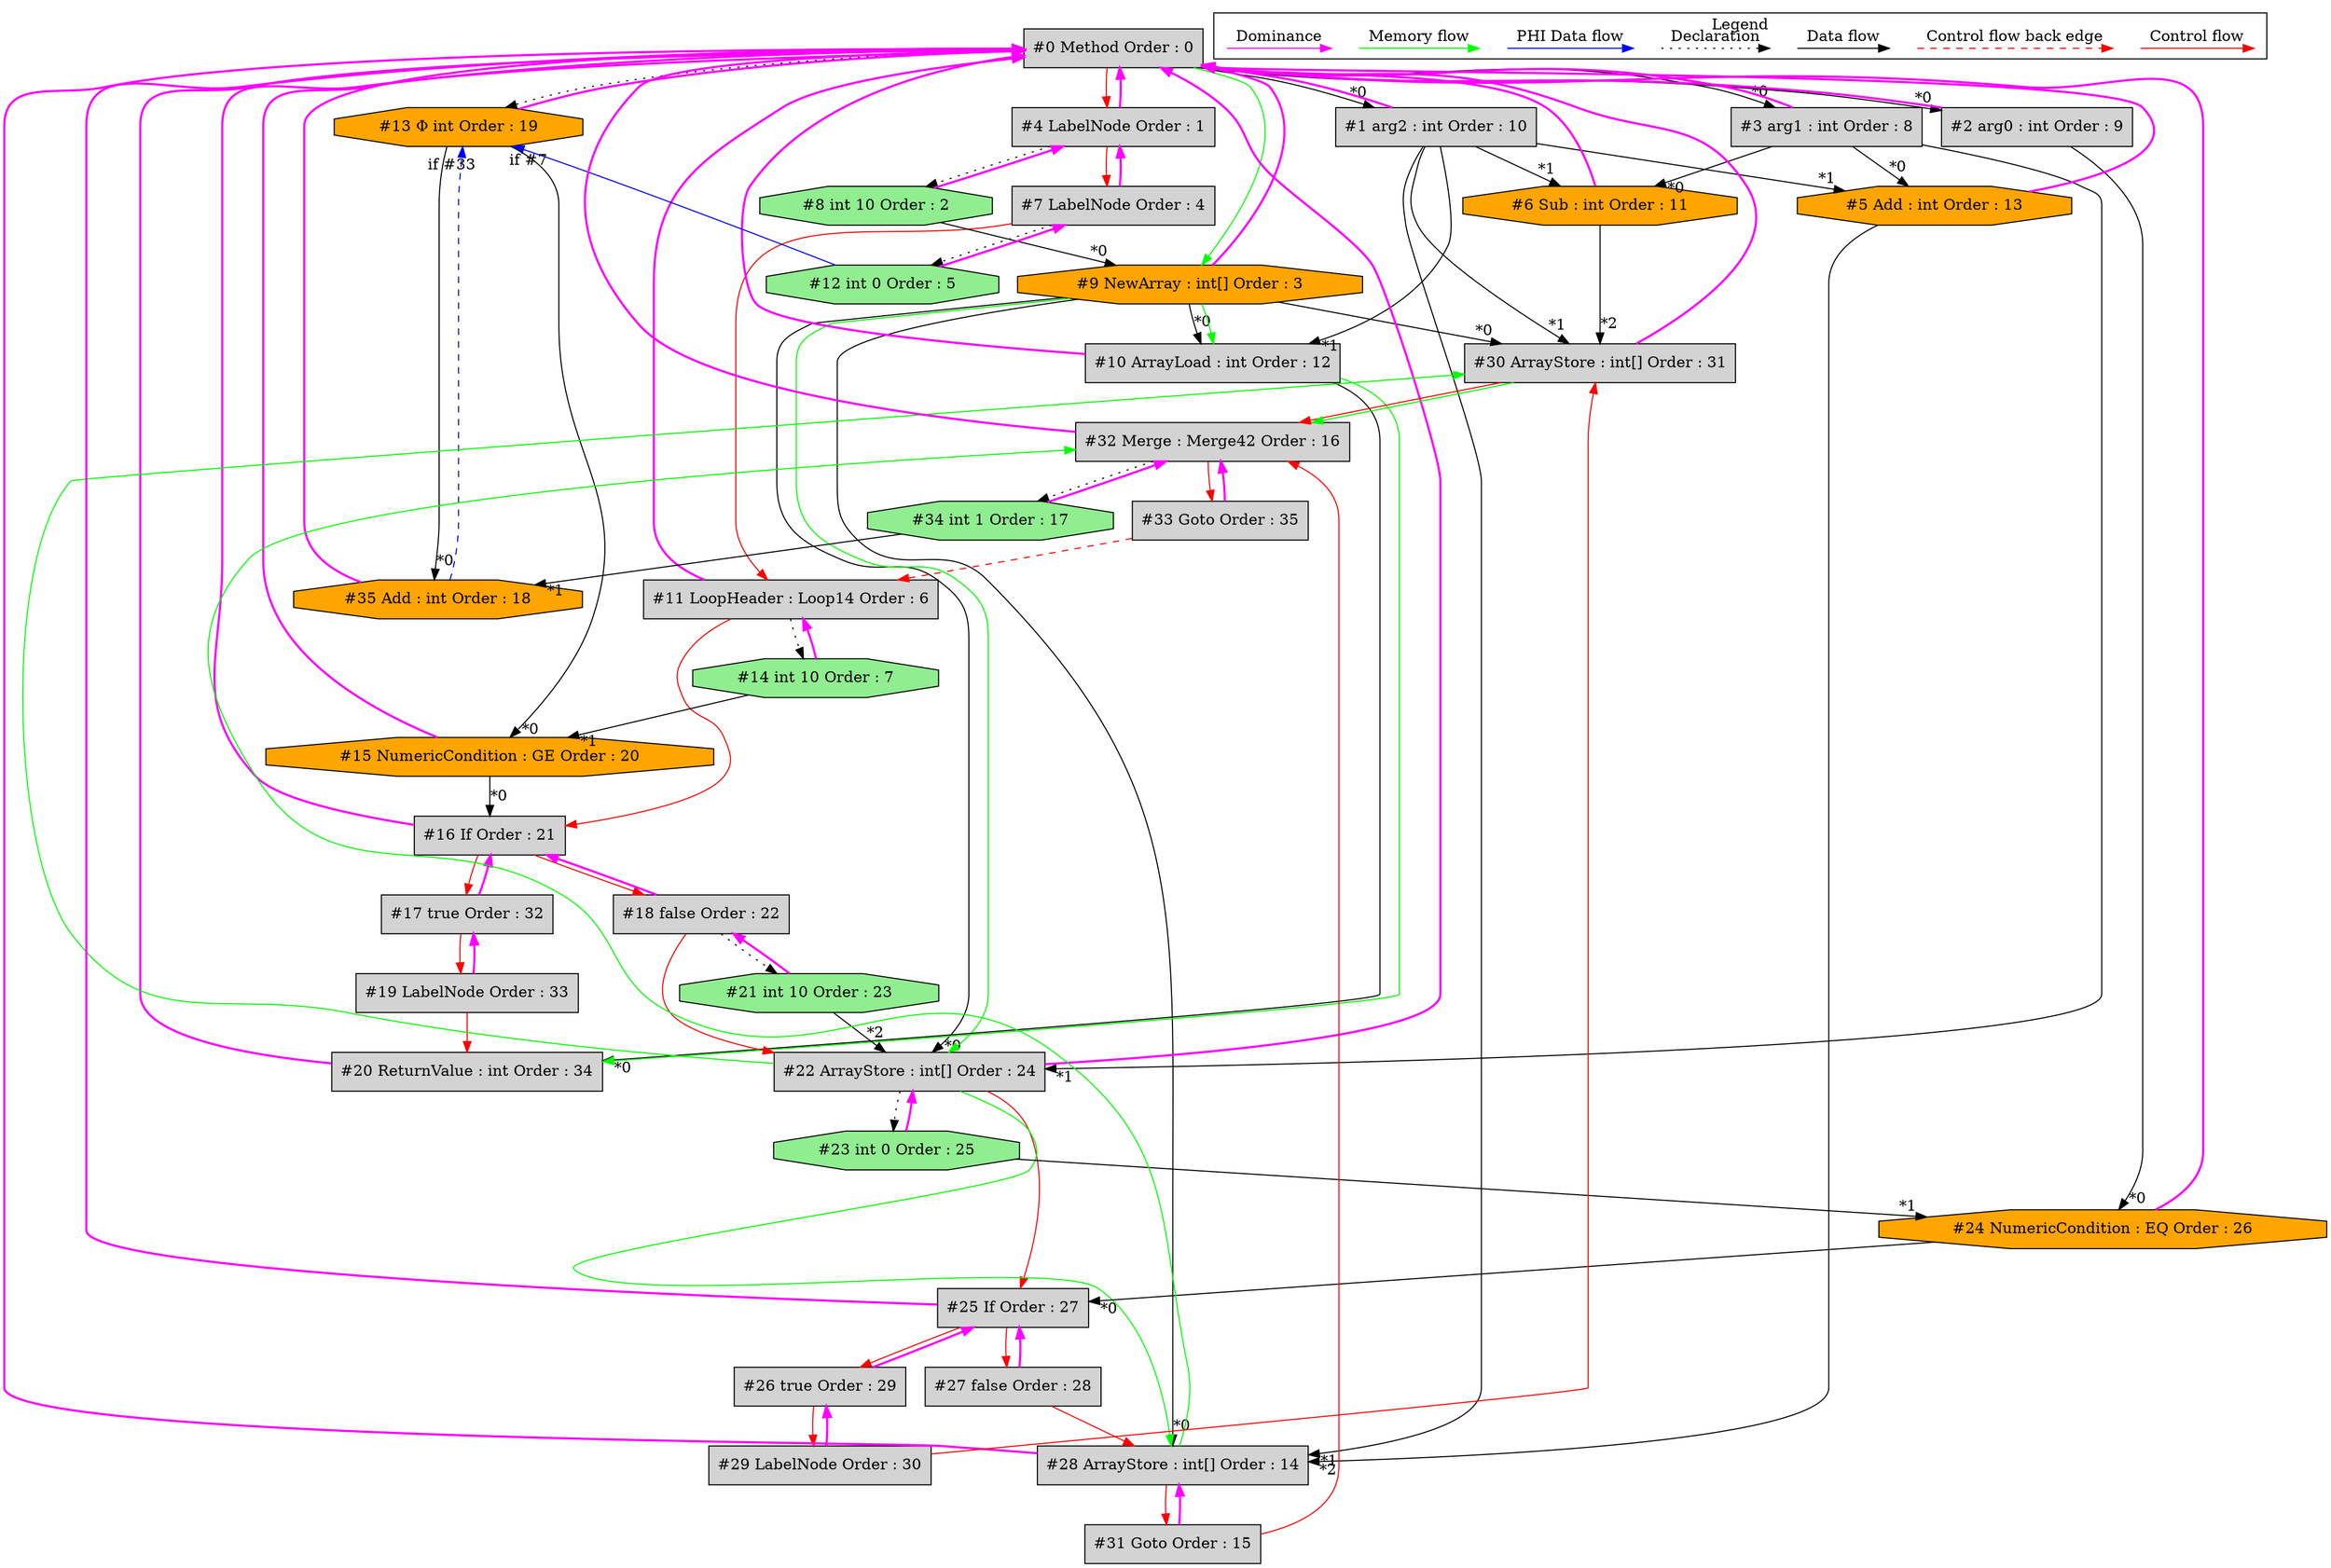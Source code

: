 digraph debugoutput {
 ordering="in";
 node0[label="#0 Method Order : 0",shape=box, fillcolor=lightgrey, style=filled];
 node1[label="#1 arg2 : int Order : 10",shape=box, fillcolor=lightgrey, style=filled];
 node1 -> node0[dir="forward" color="fuchsia" penwidth="2"];
 node0 -> node1[headlabel="*0", labeldistance=2];
 node2[label="#2 arg0 : int Order : 9",shape=box, fillcolor=lightgrey, style=filled];
 node2 -> node0[dir="forward" color="fuchsia" penwidth="2"];
 node0 -> node2[headlabel="*0", labeldistance=2];
 node3[label="#3 arg1 : int Order : 8",shape=box, fillcolor=lightgrey, style=filled];
 node3 -> node0[dir="forward" color="fuchsia" penwidth="2"];
 node0 -> node3[headlabel="*0", labeldistance=2];
 node4[label="#4 LabelNode Order : 1",shape=box, fillcolor=lightgrey, style=filled];
 node4 -> node0[dir="forward" color="fuchsia" penwidth="2"];
 node0 -> node4[labeldistance=2, color=red, fontcolor=red];
 node5[label="#5 Add : int Order : 13",shape=octagon, fillcolor=orange, style=filled];
 node5 -> node0[dir="forward" color="fuchsia" penwidth="2"];
 node3 -> node5[headlabel="*0", labeldistance=2];
 node1 -> node5[headlabel="*1", labeldistance=2];
 node6[label="#6 Sub : int Order : 11",shape=octagon, fillcolor=orange, style=filled];
 node6 -> node0[dir="forward" color="fuchsia" penwidth="2"];
 node3 -> node6[headlabel="*0", labeldistance=2];
 node1 -> node6[headlabel="*1", labeldistance=2];
 node7[label="#7 LabelNode Order : 4",shape=box, fillcolor=lightgrey, style=filled];
 node7 -> node4[dir="forward" color="fuchsia" penwidth="2"];
 node4 -> node7[labeldistance=2, color=red, fontcolor=red];
 node8[label="#8 int 10 Order : 2",shape=octagon, fillcolor=lightgreen, style=filled];
 node8 -> node4[dir="forward" color="fuchsia" penwidth="2"];
 node4 -> node8[style=dotted];
 node9[label="#9 NewArray : int[] Order : 3",shape=octagon, fillcolor=orange, style=filled];
 node9 -> node0[dir="forward" color="fuchsia" penwidth="2"];
 node8 -> node9[headlabel="*0", labeldistance=2];
 node0 -> node9[labeldistance=2, color=green, constraint=false];
 node10[label="#10 ArrayLoad : int Order : 12",shape=box, fillcolor=lightgrey, style=filled];
 node10 -> node0[dir="forward" color="fuchsia" penwidth="2"];
 node9 -> node10[headlabel="*0", labeldistance=2];
 node1 -> node10[headlabel="*1", labeldistance=2];
 node9 -> node10[labeldistance=2, color=green, constraint=false];
 node11[label="#11 LoopHeader : Loop14 Order : 6",shape=box, fillcolor=lightgrey, style=filled];
 node11 -> node0[dir="forward" color="fuchsia" penwidth="2"];
 node7 -> node11[labeldistance=2, color=red, fontcolor=red];
 node33 -> node11[labeldistance=2, color=red, fontcolor=red, style=dashed];
 node12[label="#12 int 0 Order : 5",shape=octagon, fillcolor=lightgreen, style=filled];
 node12 -> node7[dir="forward" color="fuchsia" penwidth="2"];
 node7 -> node12[style=dotted];
 node13[label="#13 Φ int Order : 19",shape=octagon, fillcolor=orange, style=filled];
 node13 -> node0[dir="forward" color="fuchsia" penwidth="2"];
 node0 -> node13[style=dotted];
 node12 -> node13[headlabel="if #7", labeldistance=2, color=blue, constraint=false];
 node35 -> node13[headlabel="if #33", labeldistance=2, color=blue, constraint=false, style=dashed];
 node14[label="#14 int 10 Order : 7",shape=octagon, fillcolor=lightgreen, style=filled];
 node14 -> node11[dir="forward" color="fuchsia" penwidth="2"];
 node11 -> node14[style=dotted];
 node15[label="#15 NumericCondition : GE Order : 20",shape=octagon, fillcolor=orange, style=filled];
 node15 -> node0[dir="forward" color="fuchsia" penwidth="2"];
 node13 -> node15[headlabel="*0", labeldistance=2];
 node14 -> node15[headlabel="*1", labeldistance=2];
 node16[label="#16 If Order : 21",shape=box, fillcolor=lightgrey, style=filled];
 node16 -> node0[dir="forward" color="fuchsia" penwidth="2"];
 node15 -> node16[headlabel="*0", labeldistance=2];
 node11 -> node16[labeldistance=2, color=red, fontcolor=red];
 node17[label="#17 true Order : 32",shape=box, fillcolor=lightgrey, style=filled];
 node17 -> node16[dir="forward" color="fuchsia" penwidth="2"];
 node16 -> node17[labeldistance=2, color=red, fontcolor=red];
 node18[label="#18 false Order : 22",shape=box, fillcolor=lightgrey, style=filled];
 node18 -> node16[dir="forward" color="fuchsia" penwidth="2"];
 node16 -> node18[labeldistance=2, color=red, fontcolor=red];
 node19[label="#19 LabelNode Order : 33",shape=box, fillcolor=lightgrey, style=filled];
 node19 -> node17[dir="forward" color="fuchsia" penwidth="2"];
 node17 -> node19[labeldistance=2, color=red, fontcolor=red];
 node20[label="#20 ReturnValue : int Order : 34",shape=box, fillcolor=lightgrey, style=filled];
 node20 -> node0[dir="forward" color="fuchsia" penwidth="2"];
 node10 -> node20[headlabel="*0", labeldistance=2];
 node19 -> node20[labeldistance=2, color=red, fontcolor=red];
 node10 -> node20[labeldistance=2, color=green, constraint=false];
 node21[label="#21 int 10 Order : 23",shape=octagon, fillcolor=lightgreen, style=filled];
 node21 -> node18[dir="forward" color="fuchsia" penwidth="2"];
 node18 -> node21[style=dotted];
 node22[label="#22 ArrayStore : int[] Order : 24",shape=box, fillcolor=lightgrey, style=filled];
 node22 -> node0[dir="forward" color="fuchsia" penwidth="2"];
 node9 -> node22[headlabel="*0", labeldistance=2];
 node3 -> node22[headlabel="*1", labeldistance=2];
 node21 -> node22[headlabel="*2", labeldistance=2];
 node9 -> node22[labeldistance=2, color=green, constraint=false];
 node18 -> node22[labeldistance=2, color=red, fontcolor=red];
 node23[label="#23 int 0 Order : 25",shape=octagon, fillcolor=lightgreen, style=filled];
 node23 -> node22[dir="forward" color="fuchsia" penwidth="2"];
 node22 -> node23[style=dotted];
 node24[label="#24 NumericCondition : EQ Order : 26",shape=octagon, fillcolor=orange, style=filled];
 node24 -> node0[dir="forward" color="fuchsia" penwidth="2"];
 node2 -> node24[headlabel="*0", labeldistance=2];
 node23 -> node24[headlabel="*1", labeldistance=2];
 node25[label="#25 If Order : 27",shape=box, fillcolor=lightgrey, style=filled];
 node25 -> node0[dir="forward" color="fuchsia" penwidth="2"];
 node24 -> node25[headlabel="*0", labeldistance=2];
 node22 -> node25[labeldistance=2, color=red, fontcolor=red];
 node26[label="#26 true Order : 29",shape=box, fillcolor=lightgrey, style=filled];
 node26 -> node25[dir="forward" color="fuchsia" penwidth="2"];
 node25 -> node26[labeldistance=2, color=red, fontcolor=red];
 node27[label="#27 false Order : 28",shape=box, fillcolor=lightgrey, style=filled];
 node27 -> node25[dir="forward" color="fuchsia" penwidth="2"];
 node25 -> node27[labeldistance=2, color=red, fontcolor=red];
 node28[label="#28 ArrayStore : int[] Order : 14",shape=box, fillcolor=lightgrey, style=filled];
 node28 -> node0[dir="forward" color="fuchsia" penwidth="2"];
 node9 -> node28[headlabel="*0", labeldistance=2];
 node1 -> node28[headlabel="*1", labeldistance=2];
 node5 -> node28[headlabel="*2", labeldistance=2];
 node22 -> node28[labeldistance=2, color=green, constraint=false];
 node27 -> node28[labeldistance=2, color=red, fontcolor=red];
 node29[label="#29 LabelNode Order : 30",shape=box, fillcolor=lightgrey, style=filled];
 node29 -> node26[dir="forward" color="fuchsia" penwidth="2"];
 node26 -> node29[labeldistance=2, color=red, fontcolor=red];
 node30[label="#30 ArrayStore : int[] Order : 31",shape=box, fillcolor=lightgrey, style=filled];
 node30 -> node0[dir="forward" color="fuchsia" penwidth="2"];
 node9 -> node30[headlabel="*0", labeldistance=2];
 node1 -> node30[headlabel="*1", labeldistance=2];
 node6 -> node30[headlabel="*2", labeldistance=2];
 node22 -> node30[labeldistance=2, color=green, constraint=false];
 node29 -> node30[labeldistance=2, color=red, fontcolor=red];
 node31[label="#31 Goto Order : 15",shape=box, fillcolor=lightgrey, style=filled];
 node31 -> node28[dir="forward" color="fuchsia" penwidth="2"];
 node28 -> node31[labeldistance=2, color=red, fontcolor=red];
 node32[label="#32 Merge : Merge42 Order : 16",shape=box, fillcolor=lightgrey, style=filled];
 node32 -> node0[dir="forward" color="fuchsia" penwidth="2"];
 node31 -> node32[labeldistance=2, color=red, fontcolor=red];
 node30 -> node32[labeldistance=2, color=red, fontcolor=red];
 node28 -> node32[labeldistance=2, color=green, constraint=false];
 node30 -> node32[labeldistance=2, color=green, constraint=false];
 node33[label="#33 Goto Order : 35",shape=box, fillcolor=lightgrey, style=filled];
 node33 -> node32[dir="forward" color="fuchsia" penwidth="2"];
 node32 -> node33[labeldistance=2, color=red, fontcolor=red];
 node34[label="#34 int 1 Order : 17",shape=octagon, fillcolor=lightgreen, style=filled];
 node34 -> node32[dir="forward" color="fuchsia" penwidth="2"];
 node32 -> node34[style=dotted];
 node35[label="#35 Add : int Order : 18",shape=octagon, fillcolor=orange, style=filled];
 node35 -> node0[dir="forward" color="fuchsia" penwidth="2"];
 node13 -> node35[headlabel="*0", labeldistance=2];
 node34 -> node35[headlabel="*1", labeldistance=2];
 subgraph cluster_000 {
  label = "Legend";
  node [shape=point]
  {
   rank=same;
   c0 [style = invis];
   c1 [style = invis];
   c2 [style = invis];
   c3 [style = invis];
   d0 [style = invis];
   d1 [style = invis];
   d2 [style = invis];
   d3 [style = invis];
   d4 [style = invis];
   d5 [style = invis];
   d6 [style = invis];
   d7 [style = invis];
   d8 [style = invis];
   d9 [style = invis];
  }
  c0 -> c1 [label="Control flow", style=solid, color=red]
  c2 -> c3 [label="Control flow back edge", style=dashed, color=red]
  d0 -> d1 [label="Data flow"]
  d2 -> d3 [label="Declaration", style=dotted]
  d4 -> d5 [label="PHI Data flow", color=blue]
  d6 -> d7 [label="Memory flow", color=green]
  d8 -> d9 [label="Dominance", color=fuchsia, style=solid]
 }

}
